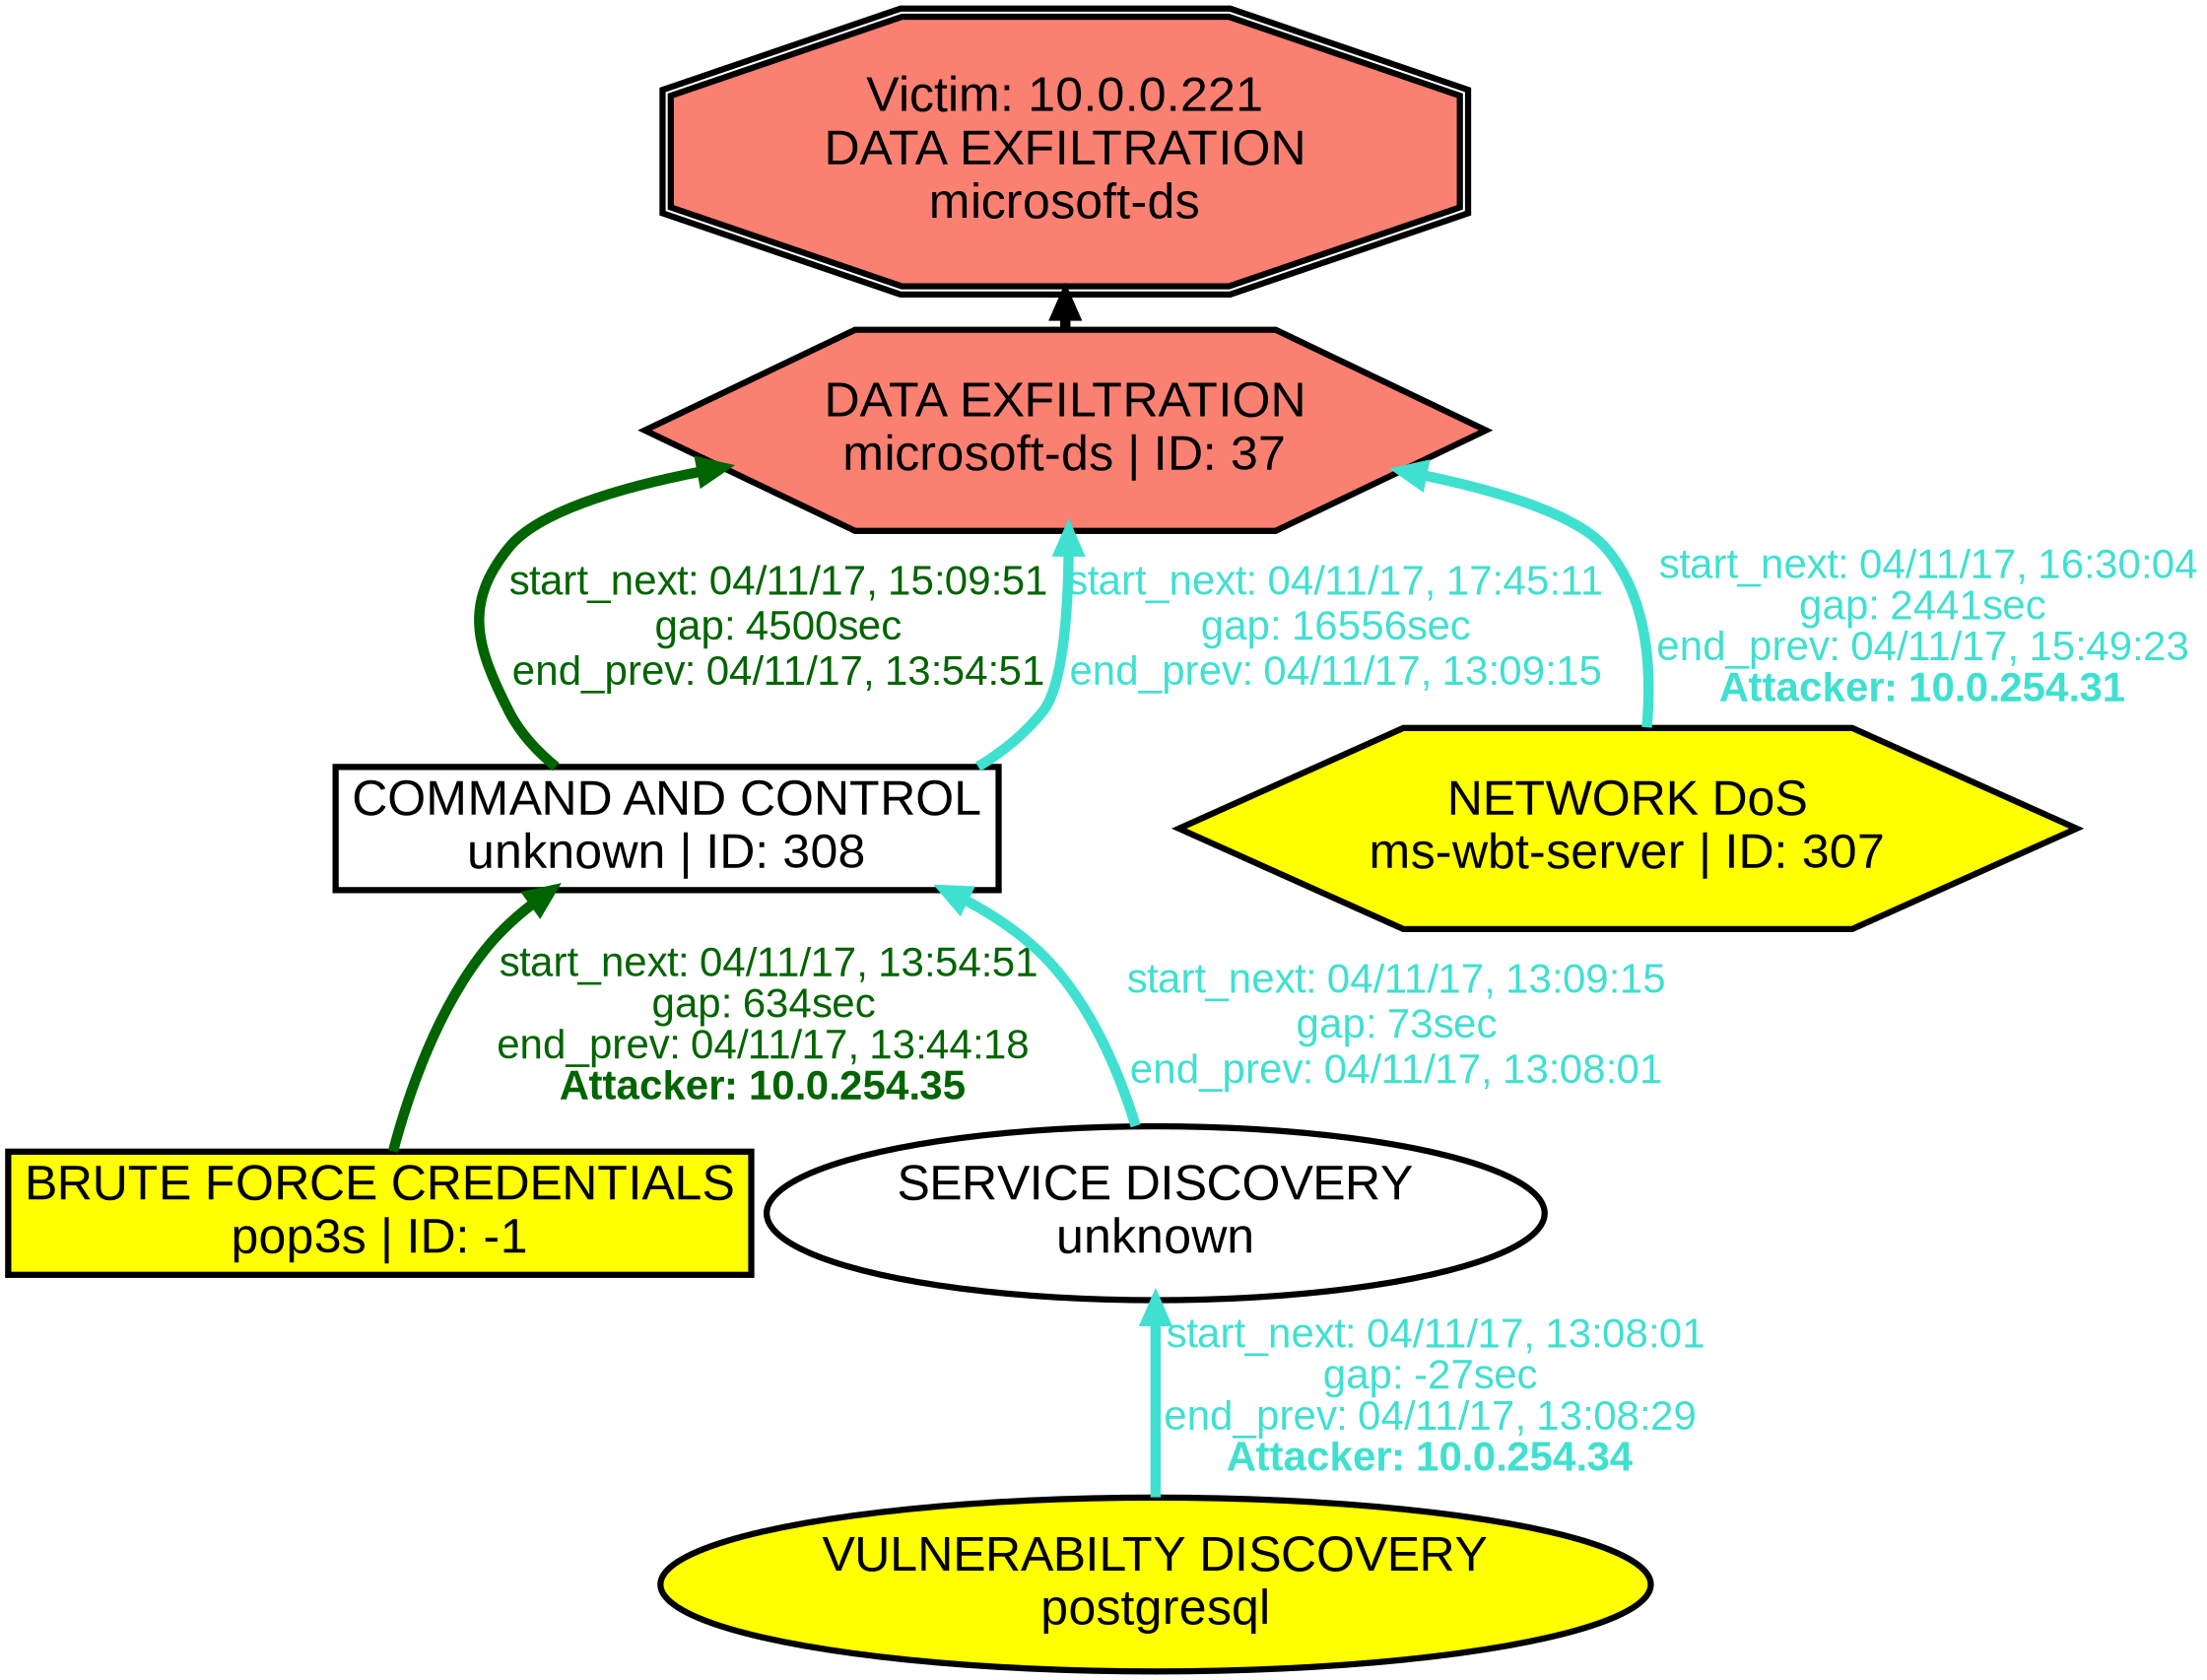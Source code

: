 digraph DATAEXFILTRATIONmicrosoftds {
rankdir="BT"; 
 graph [ nodesep="0.1", ranksep="0.02"] 
 node [ fontname=Arial, fontsize=24,penwidth=3]; 
 edge [ fontname=Arial, fontsize=20,penwidth=5 ];
"Victim: 10.0.0.221
DATA EXFILTRATION
microsoft-ds" [shape=doubleoctagon, style=filled, fillcolor=salmon];
{ rank = max; "Victim: 10.0.0.221
DATA EXFILTRATION
microsoft-ds"}
"DATA EXFILTRATION
microsoft-ds | ID: 37" -> "Victim: 10.0.0.221
DATA EXFILTRATION
microsoft-ds"
"DATA EXFILTRATION
microsoft-ds | ID: 37" [style=filled, fillcolor= salmon]
{ rank=same; "DATA EXFILTRATION
microsoft-ds | ID: 37"}
"BRUTE FORCE CREDENTIALS
pop3s | ID: -1" [style=filled, fillcolor= yellow]
"BRUTE FORCE CREDENTIALS
pop3s | ID: -1" -> "COMMAND AND CONTROL
unknown | ID: 308" [ color=darkgreen] [label=<<font color="darkgreen"> start_next: 04/11/17, 13:54:51<br/>gap: 634sec<br/>end_prev: 04/11/17, 13:44:18</font><br/><font color="darkgreen"><b>Attacker: 10.0.254.35</b></font>>]
"COMMAND AND CONTROL
unknown | ID: 308" -> "DATA EXFILTRATION
microsoft-ds | ID: 37" [ label="start_next: 04/11/17, 15:09:51
gap: 4500sec
end_prev: 04/11/17, 13:54:51"][ fontcolor="darkgreen" color=darkgreen]
"NETWORK DoS
ms-wbt-server | ID: 307" [style=filled, fillcolor= yellow]
"NETWORK DoS
ms-wbt-server | ID: 307" -> "DATA EXFILTRATION
microsoft-ds | ID: 37" [ color=turquoise] [label=<<font color="turquoise"> start_next: 04/11/17, 16:30:04<br/>gap: 2441sec<br/>end_prev: 04/11/17, 15:49:23</font><br/><font color="turquoise"><b>Attacker: 10.0.254.31</b></font>>]
"VULNERABILTY DISCOVERY
postgresql" [style=filled, fillcolor= yellow]
"VULNERABILTY DISCOVERY
postgresql" -> "SERVICE DISCOVERY
unknown" [ color=turquoise] [label=<<font color="turquoise"> start_next: 04/11/17, 13:08:01<br/>gap: -27sec<br/>end_prev: 04/11/17, 13:08:29</font><br/><font color="turquoise"><b>Attacker: 10.0.254.34</b></font>>]
"SERVICE DISCOVERY
unknown" -> "COMMAND AND CONTROL
unknown | ID: 308" [ label="start_next: 04/11/17, 13:09:15
gap: 73sec
end_prev: 04/11/17, 13:08:01"][ fontcolor="turquoise" color=turquoise]
"COMMAND AND CONTROL
unknown | ID: 308" -> "DATA EXFILTRATION
microsoft-ds | ID: 37" [ label="start_next: 04/11/17, 17:45:11
gap: 16556sec
end_prev: 04/11/17, 13:09:15"][ fontcolor="turquoise" color=turquoise]
"BRUTE FORCE CREDENTIALS
pop3s | ID: -1" [shape=box]
"BRUTE FORCE CREDENTIALS
pop3s | ID: -1" [tooltip="ET SCAN Rapid POP3S Connections - Possible Brute Force Attack"]
"COMMAND AND CONTROL
unknown | ID: 308" [shape=box]
"COMMAND AND CONTROL
unknown | ID: 308" [tooltip="ET POLICY RDP connection confirm"]
"DATA EXFILTRATION
microsoft-ds | ID: 37" [shape=hexagon]
"DATA EXFILTRATION
microsoft-ds | ID: 37" [tooltip="GPL NETBIOS SMB-DS IPC$ share access
GPL NETBIOS SMB-DS ADMIN$ share access"]
"NETWORK DoS
ms-wbt-server | ID: 307" [shape=hexagon]
"NETWORK DoS
ms-wbt-server | ID: 307" [tooltip="ET DOS Microsoft Remote Desktop (RDP) Syn then Reset 30 Second DoS Attempt"]
"VULNERABILTY DISCOVERY
postgresql" [shape=oval]
"VULNERABILTY DISCOVERY
postgresql" [tooltip="ET POLICY Suspicious inbound to MSSQL port 1433
ET POLICY Suspicious inbound to mySQL port 3306
ET POLICY Suspicious inbound to Oracle SQL port 1521
ET POLICY Suspicious inbound to PostgreSQL port 5432"]
"SERVICE DISCOVERY
unknown" [shape=oval]
"SERVICE DISCOVERY
unknown" [tooltip="ET SCAN Potential VNC Scan 5800-5820
ET SCAN Potential VNC Scan 5900-5920"]
}
